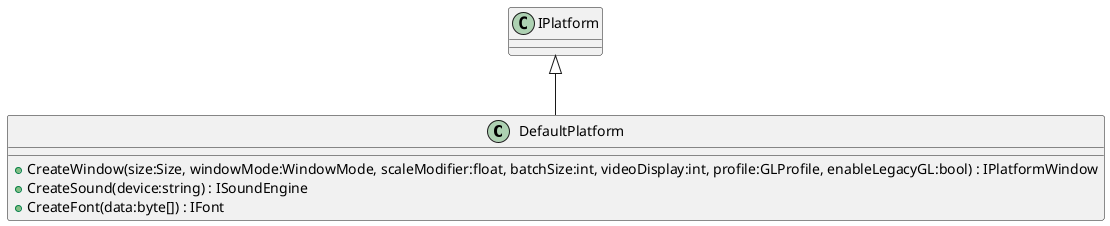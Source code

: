 @startuml
class DefaultPlatform {
    + CreateWindow(size:Size, windowMode:WindowMode, scaleModifier:float, batchSize:int, videoDisplay:int, profile:GLProfile, enableLegacyGL:bool) : IPlatformWindow
    + CreateSound(device:string) : ISoundEngine
    + CreateFont(data:byte[]) : IFont
}
IPlatform <|-- DefaultPlatform
@enduml
